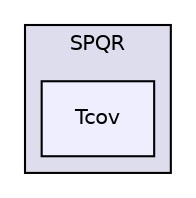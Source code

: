 digraph "libs/SuiteSparse/SPQR/Tcov" {
  compound=true
  node [ fontsize="10", fontname="Helvetica"];
  edge [ labelfontsize="10", labelfontname="Helvetica"];
  subgraph clusterdir_efe2ac6361686a257678b46eee7692bd {
    graph [ bgcolor="#ddddee", pencolor="black", label="SPQR" fontname="Helvetica", fontsize="10", URL="dir_efe2ac6361686a257678b46eee7692bd.html"]
  dir_b64da1f9fabf9cdaf2ad5d977c49c1c5 [shape=box, label="Tcov", style="filled", fillcolor="#eeeeff", pencolor="black", URL="dir_b64da1f9fabf9cdaf2ad5d977c49c1c5.html"];
  }
}
